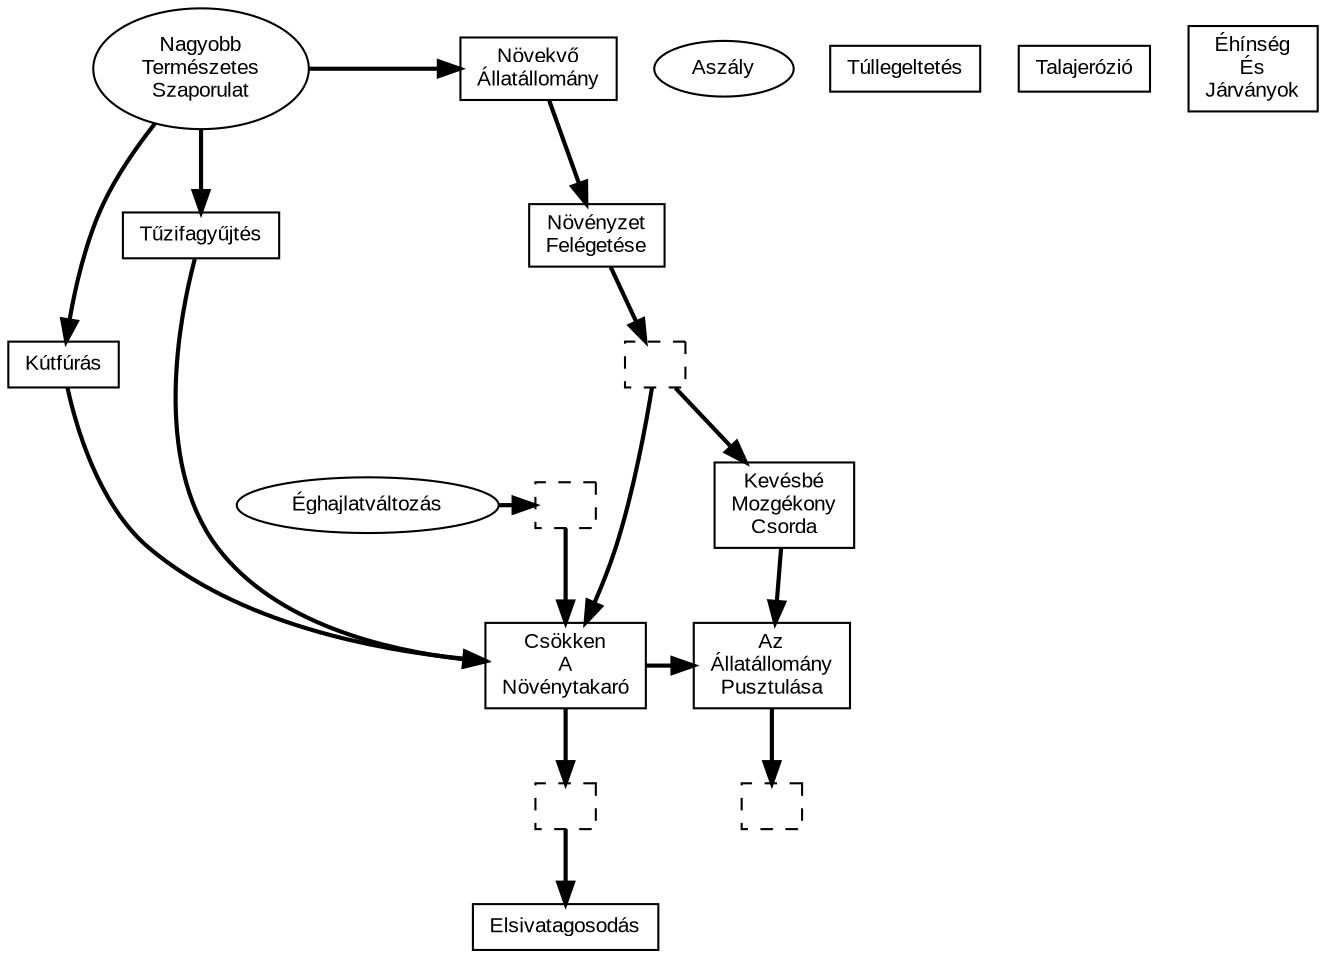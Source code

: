 digraph G {
  rankdir = TD;
  bgcolor = "#ffffff";

  // Define node styles and colors for categories in black and white
  node [style=filled, fontname="Arial", fontsize=10, shape=rect, width=0.4, height=0.3, fillcolor=white, color=black];

  // Nodes with their labels; some nodes left empty as placeholders
  nagyobb_termeszetes_szaporulat [label="Nagyobb\nTermészetes\nSzaporulat", shape=ellipse];
  eghajlatvaltozas [label="Éghajlatváltozás", shape=ellipse];
  placeholder_aszaly [label=" ", style=dashed];
  
  novekvo_allatallomany [label="Növekvő\nÁllatállomány"];
  kutfuras [label="Kútfúrás"];
  tuzifagyujtes [label="Tűzifagyűjtés"];
  novenyzet_felegetese [label="Növényzet\nFelégetése"];
  placeholder_tullegeltetes [label=" ", style=dashed];
  kevesbe_mozgekony_csorda [label="Kevésbé\nMozgékony\nCsorda"];

  csokken_a_novenytakaro [label="Csökken\nA\nNövénytakaró"];
  az_allatallomany_pusztulasa [label="Az\nÁllatállomány\nPusztulása"];
  placeholder_talajerozio [label=" ", style=dashed];
  elsivatagosodas [label="Elsivatagosodás"];
  placeholder_ehhinseg [label=" ", style=dashed];

  // Ranks for nodes
  {rank=same nagyobb_termeszetes_szaporulat novekvo_allatallomany}
  {rank=same eghajlatvaltozas placeholder_aszaly}
  {rank=same csokken_a_novenytakaro az_allatallomany_pusztulasa}

  // Edges between nodes in black
  nagyobb_termeszetes_szaporulat -> novekvo_allatallomany [color=black, penwidth=2];
  nagyobb_termeszetes_szaporulat -> kutfuras [color=black, penwidth=2];
  nagyobb_termeszetes_szaporulat -> tuzifagyujtes [color=black, penwidth=2];

  eghajlatvaltozas -> placeholder_aszaly [color=black, penwidth=2];

  novekvo_allatallomany -> novenyzet_felegetese [color=black, penwidth=2];
  novenyzet_felegetese -> placeholder_tullegeltetes [color=black, penwidth=2];
  placeholder_tullegeltetes -> kevesbe_mozgekony_csorda [color=black, penwidth=2];

  kutfuras -> csokken_a_novenytakaro [color=black, penwidth=2];
  tuzifagyujtes -> csokken_a_novenytakaro [color=black, penwidth=2];
  placeholder_tullegeltetes -> csokken_a_novenytakaro [color=black, penwidth=2];
  placeholder_aszaly -> csokken_a_novenytakaro [color=black, penwidth=2];

  csokken_a_novenytakaro -> az_allatallomany_pusztulasa [color=black, penwidth=2];
  kevesbe_mozgekony_csorda -> az_allatallomany_pusztulasa [color=black, penwidth=2];
  
  csokken_a_novenytakaro -> placeholder_talajerozio [color=black, penwidth=2];
  placeholder_talajerozio -> elsivatagosodas [color=black, penwidth=2];

  az_allatallomany_pusztulasa -> placeholder_ehhinseg [color=black, penwidth=2];

  // Standalone nodes (for students to match with placeholders)
  // These nodes are placed top-down to the right of the graph
  standalone_aszaly [label="Aszály", shape=ellipse, style=solid, pos="7,-1!"];
  standalone_tullegeltetes [label="Túllegeltetés", shape=solid, pos="7,-2!"];
  standalone_talajerozio [label="Talajerózió", shape=solid, pos="7,-3!"];
  standalone_ehhinseg [label="Éhínség\nÉs\nJárványok", shape=solid, pos="7,-4!"];
}
